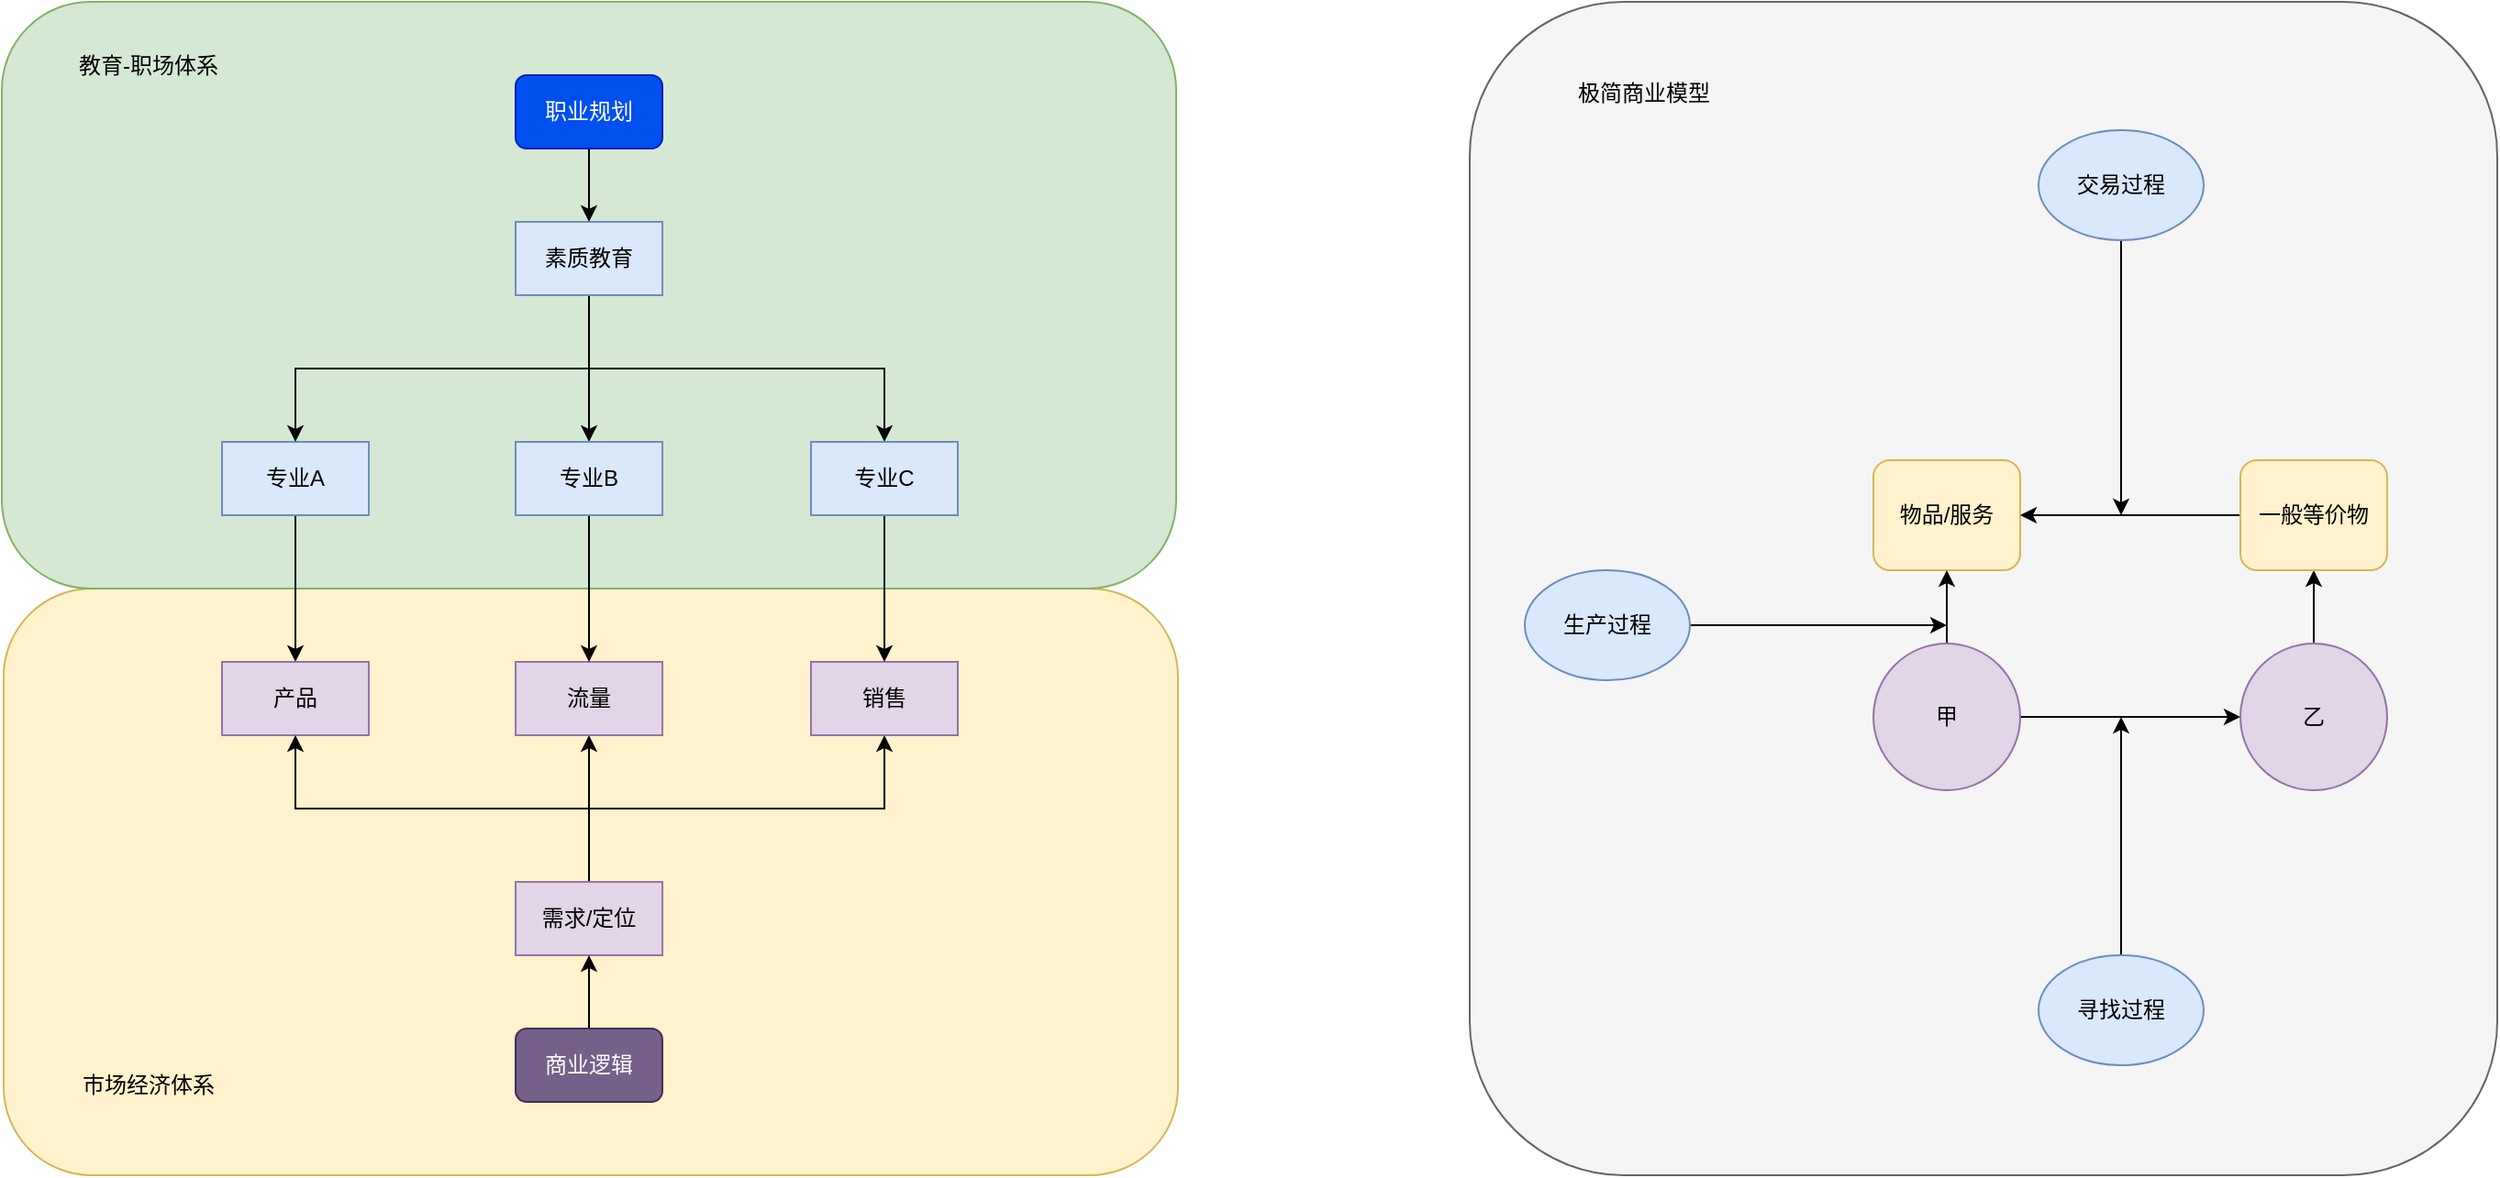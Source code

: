 <mxfile version="24.2.2" type="github">
  <diagram name="第 1 页" id="hnyhINtM0eCyKPwDplMp">
    <mxGraphModel dx="166" dy="1679" grid="1" gridSize="10" guides="1" tooltips="1" connect="1" arrows="1" fold="1" page="1" pageScale="1" pageWidth="827" pageHeight="1169" math="0" shadow="0">
      <root>
        <mxCell id="0" />
        <mxCell id="1" parent="0" />
        <mxCell id="-ldiU_Q2niAUXrp3zha3-61" value="" style="rounded=1;whiteSpace=wrap;html=1;fillColor=#f5f5f5;strokeColor=#666666;fontColor=#333333;" vertex="1" parent="1">
          <mxGeometry x="1720" y="-1160" width="560" height="640" as="geometry" />
        </mxCell>
        <mxCell id="-ldiU_Q2niAUXrp3zha3-39" value="" style="rounded=1;whiteSpace=wrap;html=1;fillColor=#fff2cc;strokeColor=#d6b656;" vertex="1" parent="1">
          <mxGeometry x="921" y="-840" width="640" height="320" as="geometry" />
        </mxCell>
        <mxCell id="-ldiU_Q2niAUXrp3zha3-38" value="" style="rounded=1;whiteSpace=wrap;html=1;fillColor=#d5e8d4;strokeColor=#82b366;" vertex="1" parent="1">
          <mxGeometry x="920" y="-1160" width="640" height="320" as="geometry" />
        </mxCell>
        <mxCell id="-ldiU_Q2niAUXrp3zha3-24" style="edgeStyle=orthogonalEdgeStyle;rounded=0;orthogonalLoop=1;jettySize=auto;html=1;" edge="1" parent="1" source="-ldiU_Q2niAUXrp3zha3-6" target="-ldiU_Q2niAUXrp3zha3-7">
          <mxGeometry relative="1" as="geometry" />
        </mxCell>
        <mxCell id="-ldiU_Q2niAUXrp3zha3-6" value="专业A" style="rounded=0;whiteSpace=wrap;html=1;fillColor=#dae8fc;strokeColor=#6c8ebf;" vertex="1" parent="1">
          <mxGeometry x="1040" y="-920" width="80" height="40" as="geometry" />
        </mxCell>
        <mxCell id="-ldiU_Q2niAUXrp3zha3-7" value="产品" style="rounded=0;whiteSpace=wrap;html=1;fillColor=#e1d5e7;strokeColor=#9673a6;" vertex="1" parent="1">
          <mxGeometry x="1040" y="-800" width="80" height="40" as="geometry" />
        </mxCell>
        <mxCell id="-ldiU_Q2niAUXrp3zha3-8" style="edgeStyle=orthogonalEdgeStyle;rounded=0;orthogonalLoop=1;jettySize=auto;html=1;entryX=0.5;entryY=1;entryDx=0;entryDy=0;" edge="1" parent="1" source="-ldiU_Q2niAUXrp3zha3-12" target="-ldiU_Q2niAUXrp3zha3-7">
          <mxGeometry relative="1" as="geometry">
            <Array as="points">
              <mxPoint x="1240" y="-720" />
              <mxPoint x="1080" y="-720" />
            </Array>
          </mxGeometry>
        </mxCell>
        <mxCell id="-ldiU_Q2niAUXrp3zha3-9" style="edgeStyle=orthogonalEdgeStyle;rounded=0;orthogonalLoop=1;jettySize=auto;html=1;entryX=0.5;entryY=1;entryDx=0;entryDy=0;" edge="1" parent="1" source="-ldiU_Q2niAUXrp3zha3-12" target="-ldiU_Q2niAUXrp3zha3-13">
          <mxGeometry relative="1" as="geometry" />
        </mxCell>
        <mxCell id="-ldiU_Q2niAUXrp3zha3-10" style="edgeStyle=orthogonalEdgeStyle;rounded=0;orthogonalLoop=1;jettySize=auto;html=1;" edge="1" parent="1" source="-ldiU_Q2niAUXrp3zha3-12" target="-ldiU_Q2niAUXrp3zha3-14">
          <mxGeometry relative="1" as="geometry">
            <Array as="points">
              <mxPoint x="1240" y="-720" />
              <mxPoint x="1401" y="-720" />
            </Array>
          </mxGeometry>
        </mxCell>
        <mxCell id="-ldiU_Q2niAUXrp3zha3-12" value="需求/定位" style="rounded=0;whiteSpace=wrap;html=1;fillColor=#e1d5e7;strokeColor=#9673a6;" vertex="1" parent="1">
          <mxGeometry x="1200" y="-680" width="80" height="40" as="geometry" />
        </mxCell>
        <mxCell id="-ldiU_Q2niAUXrp3zha3-13" value="流量" style="rounded=0;whiteSpace=wrap;html=1;fillColor=#e1d5e7;strokeColor=#9673a6;" vertex="1" parent="1">
          <mxGeometry x="1200" y="-800" width="80" height="40" as="geometry" />
        </mxCell>
        <mxCell id="-ldiU_Q2niAUXrp3zha3-14" value="销售" style="rounded=0;whiteSpace=wrap;html=1;fillColor=#e1d5e7;strokeColor=#9673a6;" vertex="1" parent="1">
          <mxGeometry x="1361" y="-800" width="80" height="40" as="geometry" />
        </mxCell>
        <mxCell id="-ldiU_Q2niAUXrp3zha3-33" style="edgeStyle=orthogonalEdgeStyle;rounded=0;orthogonalLoop=1;jettySize=auto;html=1;entryX=0.5;entryY=0;entryDx=0;entryDy=0;" edge="1" parent="1" source="-ldiU_Q2niAUXrp3zha3-16" target="-ldiU_Q2niAUXrp3zha3-6">
          <mxGeometry relative="1" as="geometry">
            <Array as="points">
              <mxPoint x="1240" y="-960" />
              <mxPoint x="1080" y="-960" />
            </Array>
          </mxGeometry>
        </mxCell>
        <mxCell id="-ldiU_Q2niAUXrp3zha3-34" style="edgeStyle=orthogonalEdgeStyle;rounded=0;orthogonalLoop=1;jettySize=auto;html=1;entryX=0.5;entryY=0;entryDx=0;entryDy=0;" edge="1" parent="1" source="-ldiU_Q2niAUXrp3zha3-16" target="-ldiU_Q2niAUXrp3zha3-22">
          <mxGeometry relative="1" as="geometry" />
        </mxCell>
        <mxCell id="-ldiU_Q2niAUXrp3zha3-35" style="edgeStyle=orthogonalEdgeStyle;rounded=0;orthogonalLoop=1;jettySize=auto;html=1;" edge="1" parent="1" source="-ldiU_Q2niAUXrp3zha3-16" target="-ldiU_Q2niAUXrp3zha3-23">
          <mxGeometry relative="1" as="geometry">
            <Array as="points">
              <mxPoint x="1240" y="-960" />
              <mxPoint x="1401" y="-960" />
            </Array>
          </mxGeometry>
        </mxCell>
        <mxCell id="-ldiU_Q2niAUXrp3zha3-16" value="素质教育" style="rounded=0;whiteSpace=wrap;html=1;fillColor=#dae8fc;strokeColor=#6c8ebf;" vertex="1" parent="1">
          <mxGeometry x="1200" y="-1040" width="80" height="40" as="geometry" />
        </mxCell>
        <mxCell id="-ldiU_Q2niAUXrp3zha3-20" style="edgeStyle=orthogonalEdgeStyle;rounded=0;orthogonalLoop=1;jettySize=auto;html=1;entryX=0.5;entryY=1;entryDx=0;entryDy=0;" edge="1" parent="1" source="-ldiU_Q2niAUXrp3zha3-19" target="-ldiU_Q2niAUXrp3zha3-12">
          <mxGeometry relative="1" as="geometry" />
        </mxCell>
        <mxCell id="-ldiU_Q2niAUXrp3zha3-19" value="商业逻辑" style="rounded=1;whiteSpace=wrap;html=1;fillColor=#76608a;fontColor=#ffffff;strokeColor=#432D57;" vertex="1" parent="1">
          <mxGeometry x="1200" y="-600" width="80" height="40" as="geometry" />
        </mxCell>
        <mxCell id="-ldiU_Q2niAUXrp3zha3-25" style="edgeStyle=orthogonalEdgeStyle;rounded=0;orthogonalLoop=1;jettySize=auto;html=1;" edge="1" parent="1" source="-ldiU_Q2niAUXrp3zha3-22" target="-ldiU_Q2niAUXrp3zha3-13">
          <mxGeometry relative="1" as="geometry" />
        </mxCell>
        <mxCell id="-ldiU_Q2niAUXrp3zha3-22" value="专业B" style="rounded=0;whiteSpace=wrap;html=1;fillColor=#dae8fc;strokeColor=#6c8ebf;" vertex="1" parent="1">
          <mxGeometry x="1200" y="-920" width="80" height="40" as="geometry" />
        </mxCell>
        <mxCell id="-ldiU_Q2niAUXrp3zha3-26" style="edgeStyle=orthogonalEdgeStyle;rounded=0;orthogonalLoop=1;jettySize=auto;html=1;" edge="1" parent="1" source="-ldiU_Q2niAUXrp3zha3-23" target="-ldiU_Q2niAUXrp3zha3-14">
          <mxGeometry relative="1" as="geometry" />
        </mxCell>
        <mxCell id="-ldiU_Q2niAUXrp3zha3-23" value="专业C" style="rounded=0;whiteSpace=wrap;html=1;fillColor=#dae8fc;strokeColor=#6c8ebf;" vertex="1" parent="1">
          <mxGeometry x="1361" y="-920" width="80" height="40" as="geometry" />
        </mxCell>
        <mxCell id="-ldiU_Q2niAUXrp3zha3-37" style="edgeStyle=orthogonalEdgeStyle;rounded=0;orthogonalLoop=1;jettySize=auto;html=1;" edge="1" parent="1" source="-ldiU_Q2niAUXrp3zha3-36" target="-ldiU_Q2niAUXrp3zha3-16">
          <mxGeometry relative="1" as="geometry" />
        </mxCell>
        <mxCell id="-ldiU_Q2niAUXrp3zha3-36" value="职业规划" style="rounded=1;whiteSpace=wrap;html=1;fillColor=#0050ef;strokeColor=#001DBC;fontColor=#ffffff;" vertex="1" parent="1">
          <mxGeometry x="1200" y="-1120" width="80" height="40" as="geometry" />
        </mxCell>
        <mxCell id="-ldiU_Q2niAUXrp3zha3-40" value="教育-职场体系" style="text;html=1;align=center;verticalAlign=middle;whiteSpace=wrap;rounded=0;" vertex="1" parent="1">
          <mxGeometry x="950" y="-1140" width="100" height="30" as="geometry" />
        </mxCell>
        <mxCell id="-ldiU_Q2niAUXrp3zha3-41" value="市场经济体系" style="text;html=1;align=center;verticalAlign=middle;whiteSpace=wrap;rounded=0;" vertex="1" parent="1">
          <mxGeometry x="950" y="-584" width="100" height="30" as="geometry" />
        </mxCell>
        <mxCell id="-ldiU_Q2niAUXrp3zha3-42" value="物品/服务" style="rounded=1;whiteSpace=wrap;html=1;fillColor=#fff2cc;strokeColor=#d6b656;" vertex="1" parent="1">
          <mxGeometry x="1940" y="-910" width="80" height="60" as="geometry" />
        </mxCell>
        <mxCell id="-ldiU_Q2niAUXrp3zha3-47" style="edgeStyle=orthogonalEdgeStyle;rounded=0;orthogonalLoop=1;jettySize=auto;html=1;entryX=0.5;entryY=1;entryDx=0;entryDy=0;" edge="1" parent="1" source="-ldiU_Q2niAUXrp3zha3-43" target="-ldiU_Q2niAUXrp3zha3-42">
          <mxGeometry relative="1" as="geometry" />
        </mxCell>
        <mxCell id="-ldiU_Q2niAUXrp3zha3-49" style="edgeStyle=orthogonalEdgeStyle;rounded=0;orthogonalLoop=1;jettySize=auto;html=1;" edge="1" parent="1" source="-ldiU_Q2niAUXrp3zha3-43" target="-ldiU_Q2niAUXrp3zha3-44">
          <mxGeometry relative="1" as="geometry" />
        </mxCell>
        <mxCell id="-ldiU_Q2niAUXrp3zha3-43" value="甲" style="ellipse;whiteSpace=wrap;html=1;aspect=fixed;fillColor=#e1d5e7;strokeColor=#9673a6;" vertex="1" parent="1">
          <mxGeometry x="1940" y="-810" width="80" height="80" as="geometry" />
        </mxCell>
        <mxCell id="-ldiU_Q2niAUXrp3zha3-48" style="edgeStyle=orthogonalEdgeStyle;rounded=0;orthogonalLoop=1;jettySize=auto;html=1;" edge="1" parent="1" source="-ldiU_Q2niAUXrp3zha3-44" target="-ldiU_Q2niAUXrp3zha3-45">
          <mxGeometry relative="1" as="geometry" />
        </mxCell>
        <mxCell id="-ldiU_Q2niAUXrp3zha3-44" value="乙" style="ellipse;whiteSpace=wrap;html=1;aspect=fixed;fillColor=#e1d5e7;strokeColor=#9673a6;" vertex="1" parent="1">
          <mxGeometry x="2140" y="-810" width="80" height="80" as="geometry" />
        </mxCell>
        <mxCell id="-ldiU_Q2niAUXrp3zha3-50" style="edgeStyle=orthogonalEdgeStyle;rounded=0;orthogonalLoop=1;jettySize=auto;html=1;" edge="1" parent="1" source="-ldiU_Q2niAUXrp3zha3-45" target="-ldiU_Q2niAUXrp3zha3-42">
          <mxGeometry relative="1" as="geometry" />
        </mxCell>
        <mxCell id="-ldiU_Q2niAUXrp3zha3-45" value="一般等价物" style="rounded=1;whiteSpace=wrap;html=1;fillColor=#fff2cc;strokeColor=#d6b656;" vertex="1" parent="1">
          <mxGeometry x="2140" y="-910" width="80" height="60" as="geometry" />
        </mxCell>
        <mxCell id="-ldiU_Q2niAUXrp3zha3-56" style="edgeStyle=orthogonalEdgeStyle;rounded=0;orthogonalLoop=1;jettySize=auto;html=1;" edge="1" parent="1" source="-ldiU_Q2niAUXrp3zha3-55">
          <mxGeometry relative="1" as="geometry">
            <mxPoint x="1980" y="-820" as="targetPoint" />
          </mxGeometry>
        </mxCell>
        <mxCell id="-ldiU_Q2niAUXrp3zha3-55" value="生产过程" style="ellipse;whiteSpace=wrap;html=1;fillColor=#dae8fc;strokeColor=#6c8ebf;" vertex="1" parent="1">
          <mxGeometry x="1750" y="-850" width="90" height="60" as="geometry" />
        </mxCell>
        <mxCell id="-ldiU_Q2niAUXrp3zha3-58" style="edgeStyle=orthogonalEdgeStyle;rounded=0;orthogonalLoop=1;jettySize=auto;html=1;" edge="1" parent="1" source="-ldiU_Q2niAUXrp3zha3-57">
          <mxGeometry relative="1" as="geometry">
            <mxPoint x="2075" y="-770" as="targetPoint" />
          </mxGeometry>
        </mxCell>
        <mxCell id="-ldiU_Q2niAUXrp3zha3-57" value="寻找过程" style="ellipse;whiteSpace=wrap;html=1;fillColor=#dae8fc;strokeColor=#6c8ebf;" vertex="1" parent="1">
          <mxGeometry x="2030" y="-640" width="90" height="60" as="geometry" />
        </mxCell>
        <mxCell id="-ldiU_Q2niAUXrp3zha3-60" style="edgeStyle=orthogonalEdgeStyle;rounded=0;orthogonalLoop=1;jettySize=auto;html=1;" edge="1" parent="1" source="-ldiU_Q2niAUXrp3zha3-59">
          <mxGeometry relative="1" as="geometry">
            <mxPoint x="2075" y="-880" as="targetPoint" />
          </mxGeometry>
        </mxCell>
        <mxCell id="-ldiU_Q2niAUXrp3zha3-59" value="交易过程" style="ellipse;whiteSpace=wrap;html=1;fillColor=#dae8fc;strokeColor=#6c8ebf;" vertex="1" parent="1">
          <mxGeometry x="2030" y="-1090" width="90" height="60" as="geometry" />
        </mxCell>
        <mxCell id="-ldiU_Q2niAUXrp3zha3-62" value="极简商业模型" style="text;html=1;align=center;verticalAlign=middle;whiteSpace=wrap;rounded=0;" vertex="1" parent="1">
          <mxGeometry x="1770" y="-1130" width="90" height="40" as="geometry" />
        </mxCell>
      </root>
    </mxGraphModel>
  </diagram>
</mxfile>
